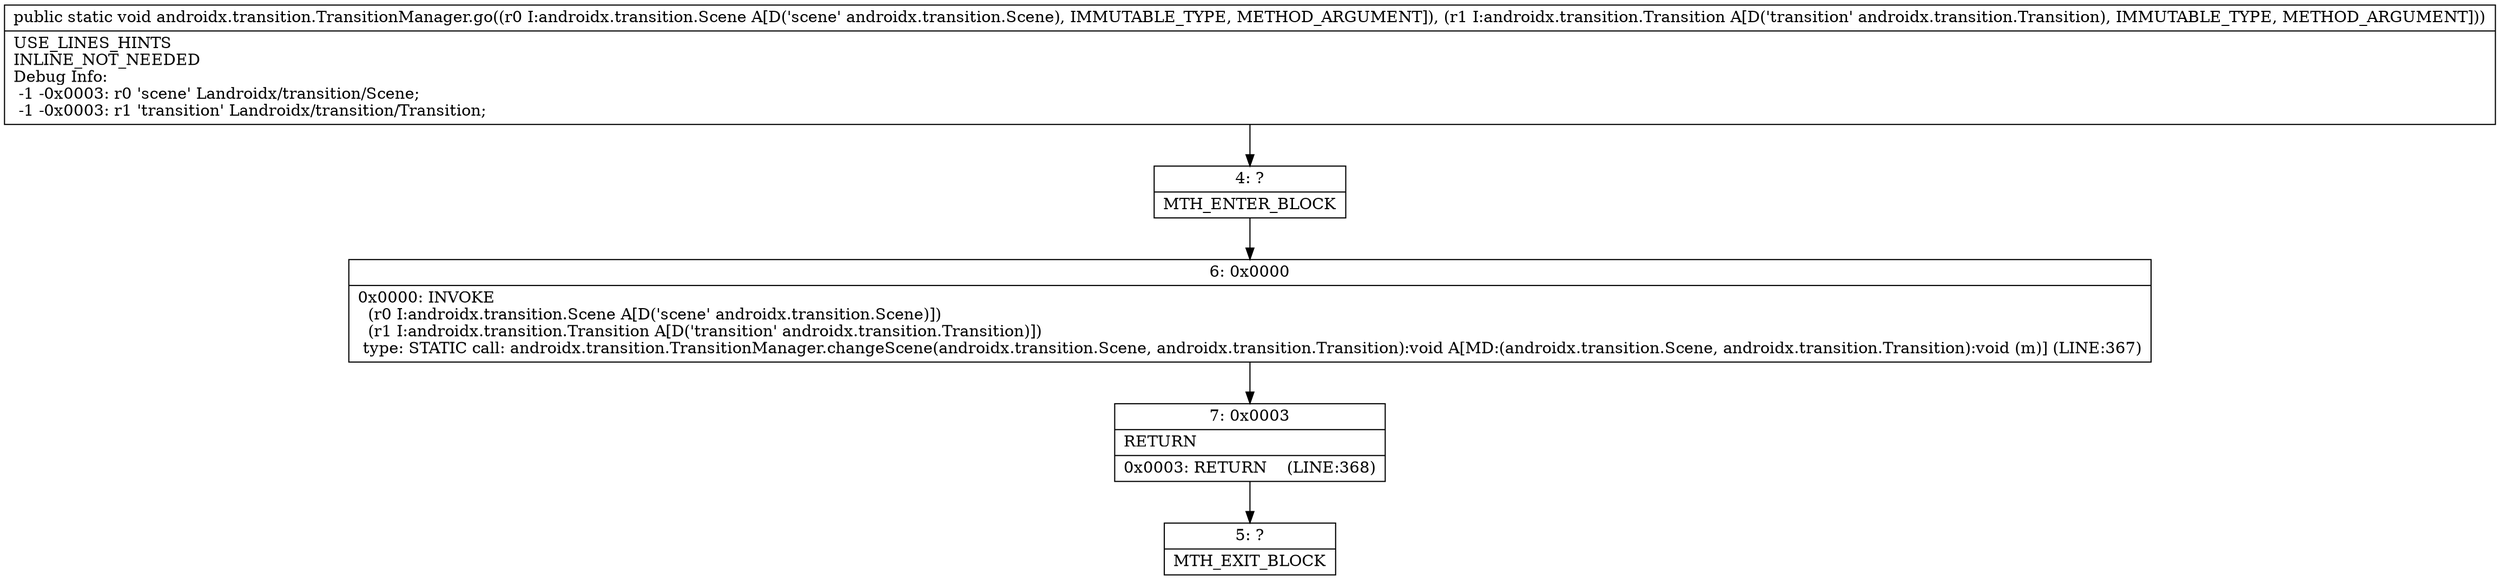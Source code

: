 digraph "CFG forandroidx.transition.TransitionManager.go(Landroidx\/transition\/Scene;Landroidx\/transition\/Transition;)V" {
Node_4 [shape=record,label="{4\:\ ?|MTH_ENTER_BLOCK\l}"];
Node_6 [shape=record,label="{6\:\ 0x0000|0x0000: INVOKE  \l  (r0 I:androidx.transition.Scene A[D('scene' androidx.transition.Scene)])\l  (r1 I:androidx.transition.Transition A[D('transition' androidx.transition.Transition)])\l type: STATIC call: androidx.transition.TransitionManager.changeScene(androidx.transition.Scene, androidx.transition.Transition):void A[MD:(androidx.transition.Scene, androidx.transition.Transition):void (m)] (LINE:367)\l}"];
Node_7 [shape=record,label="{7\:\ 0x0003|RETURN\l|0x0003: RETURN    (LINE:368)\l}"];
Node_5 [shape=record,label="{5\:\ ?|MTH_EXIT_BLOCK\l}"];
MethodNode[shape=record,label="{public static void androidx.transition.TransitionManager.go((r0 I:androidx.transition.Scene A[D('scene' androidx.transition.Scene), IMMUTABLE_TYPE, METHOD_ARGUMENT]), (r1 I:androidx.transition.Transition A[D('transition' androidx.transition.Transition), IMMUTABLE_TYPE, METHOD_ARGUMENT]))  | USE_LINES_HINTS\lINLINE_NOT_NEEDED\lDebug Info:\l  \-1 \-0x0003: r0 'scene' Landroidx\/transition\/Scene;\l  \-1 \-0x0003: r1 'transition' Landroidx\/transition\/Transition;\l}"];
MethodNode -> Node_4;Node_4 -> Node_6;
Node_6 -> Node_7;
Node_7 -> Node_5;
}

